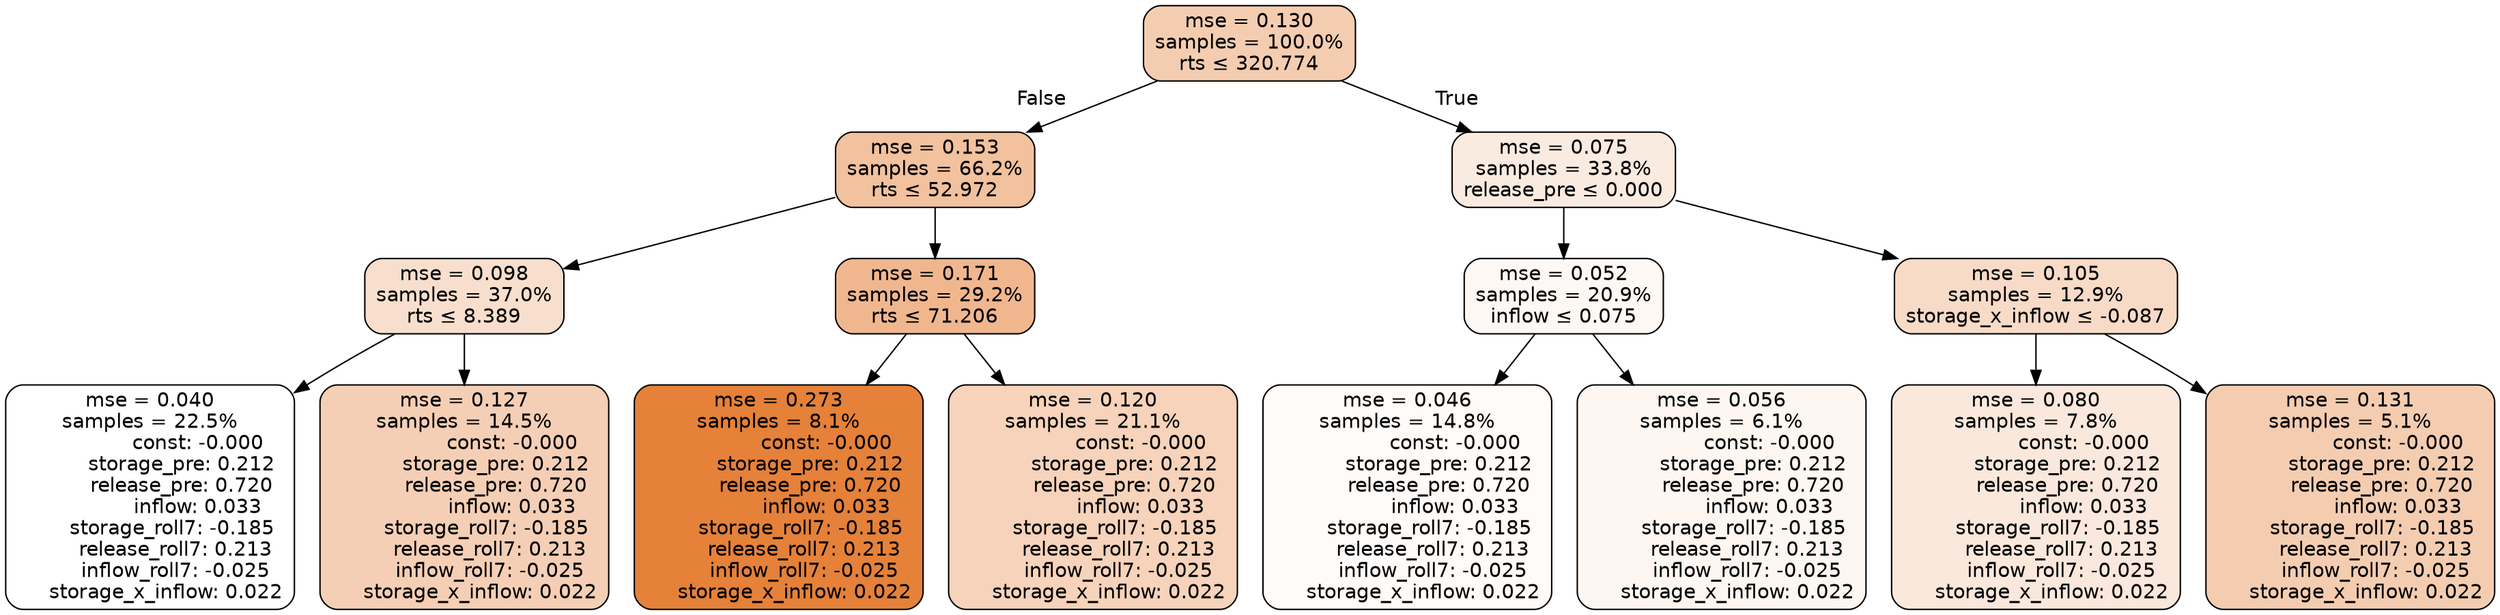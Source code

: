 digraph tree {
node [shape=rectangle, style="filled, rounded", color="black", fontname=helvetica] ;
edge [fontname=helvetica] ;
	"0" [label="mse = 0.130
samples = 100.0%
rts &le; 320.774", fillcolor="#f4cdb1"]
	"1" [label="mse = 0.153
samples = 66.2%
rts &le; 52.972", fillcolor="#f2c19e"]
	"2" [label="mse = 0.098
samples = 37.0%
rts &le; 8.389", fillcolor="#f8dfcd"]
	"3" [label="mse = 0.040
samples = 22.5%
               const: -0.000
          storage_pre: 0.212
          release_pre: 0.720
               inflow: 0.033
       storage_roll7: -0.185
        release_roll7: 0.213
        inflow_roll7: -0.025
     storage_x_inflow: 0.022", fillcolor="#ffffff"]
	"4" [label="mse = 0.127
samples = 14.5%
               const: -0.000
          storage_pre: 0.212
          release_pre: 0.720
               inflow: 0.033
       storage_roll7: -0.185
        release_roll7: 0.213
        inflow_roll7: -0.025
     storage_x_inflow: 0.022", fillcolor="#f5cfb5"]
	"5" [label="mse = 0.171
samples = 29.2%
rts &le; 71.206", fillcolor="#f0b78f"]
	"6" [label="mse = 0.273
samples = 8.1%
               const: -0.000
          storage_pre: 0.212
          release_pre: 0.720
               inflow: 0.033
       storage_roll7: -0.185
        release_roll7: 0.213
        inflow_roll7: -0.025
     storage_x_inflow: 0.022", fillcolor="#e58139"]
	"7" [label="mse = 0.120
samples = 21.1%
               const: -0.000
          storage_pre: 0.212
          release_pre: 0.720
               inflow: 0.033
       storage_roll7: -0.185
        release_roll7: 0.213
        inflow_roll7: -0.025
     storage_x_inflow: 0.022", fillcolor="#f6d3ba"]
	"8" [label="mse = 0.075
samples = 33.8%
release_pre &le; 0.000", fillcolor="#faebe0"]
	"9" [label="mse = 0.052
samples = 20.9%
inflow &le; 0.075", fillcolor="#fdf8f4"]
	"10" [label="mse = 0.046
samples = 14.8%
               const: -0.000
          storage_pre: 0.212
          release_pre: 0.720
               inflow: 0.033
       storage_roll7: -0.185
        release_roll7: 0.213
        inflow_roll7: -0.025
     storage_x_inflow: 0.022", fillcolor="#fefbf9"]
	"11" [label="mse = 0.056
samples = 6.1%
               const: -0.000
          storage_pre: 0.212
          release_pre: 0.720
               inflow: 0.033
       storage_roll7: -0.185
        release_roll7: 0.213
        inflow_roll7: -0.025
     storage_x_inflow: 0.022", fillcolor="#fdf6f1"]
	"12" [label="mse = 0.105
samples = 12.9%
storage_x_inflow &le; -0.087", fillcolor="#f7dbc7"]
	"13" [label="mse = 0.080
samples = 7.8%
               const: -0.000
          storage_pre: 0.212
          release_pre: 0.720
               inflow: 0.033
       storage_roll7: -0.185
        release_roll7: 0.213
        inflow_roll7: -0.025
     storage_x_inflow: 0.022", fillcolor="#fae8dc"]
	"14" [label="mse = 0.131
samples = 5.1%
               const: -0.000
          storage_pre: 0.212
          release_pre: 0.720
               inflow: 0.033
       storage_roll7: -0.185
        release_roll7: 0.213
        inflow_roll7: -0.025
     storage_x_inflow: 0.022", fillcolor="#f4cdb1"]

	"0" -> "1" [labeldistance=2.5, labelangle=45, headlabel="False"]
	"1" -> "2"
	"2" -> "3"
	"2" -> "4"
	"1" -> "5"
	"5" -> "6"
	"5" -> "7"
	"0" -> "8" [labeldistance=2.5, labelangle=-45, headlabel="True"]
	"8" -> "9"
	"9" -> "10"
	"9" -> "11"
	"8" -> "12"
	"12" -> "13"
	"12" -> "14"
}